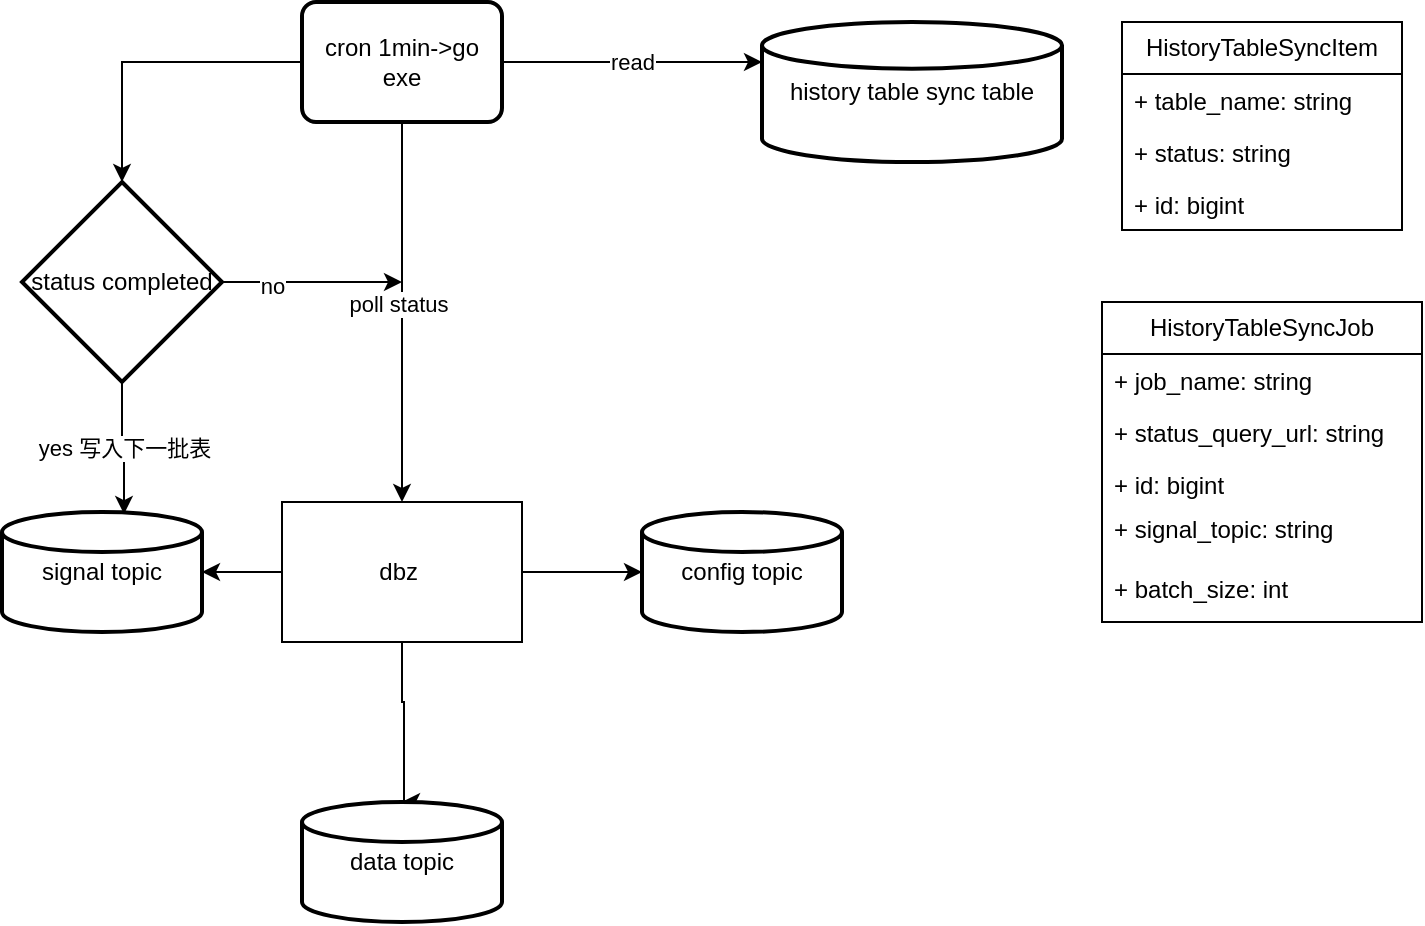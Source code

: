 <mxfile version="23.1.7" type="github">
  <diagram name="第 1 页" id="mN5AgLcgQHXgOPMO2XUk">
    <mxGraphModel dx="1242" dy="703" grid="1" gridSize="10" guides="1" tooltips="1" connect="1" arrows="1" fold="1" page="1" pageScale="1" pageWidth="827" pageHeight="1169" math="0" shadow="0">
      <root>
        <mxCell id="0" />
        <mxCell id="1" parent="0" />
        <mxCell id="8kMtXXIsv-n1UFxot8m4-2" style="edgeStyle=orthogonalEdgeStyle;rounded=0;orthogonalLoop=1;jettySize=auto;html=1;entryX=0;entryY=0.5;entryDx=0;entryDy=0;entryPerimeter=0;" edge="1" parent="1" source="8kMtXXIsv-n1UFxot8m4-1" target="8kMtXXIsv-n1UFxot8m4-3">
          <mxGeometry relative="1" as="geometry">
            <mxPoint x="370" y="340" as="targetPoint" />
          </mxGeometry>
        </mxCell>
        <mxCell id="8kMtXXIsv-n1UFxot8m4-6" style="edgeStyle=orthogonalEdgeStyle;rounded=0;orthogonalLoop=1;jettySize=auto;html=1;entryX=0.5;entryY=0;entryDx=0;entryDy=0;entryPerimeter=0;" edge="1" parent="1" source="8kMtXXIsv-n1UFxot8m4-1" target="8kMtXXIsv-n1UFxot8m4-7">
          <mxGeometry relative="1" as="geometry">
            <mxPoint x="250" y="430" as="targetPoint" />
            <Array as="points">
              <mxPoint x="250" y="400" />
              <mxPoint x="251" y="400" />
            </Array>
          </mxGeometry>
        </mxCell>
        <mxCell id="8kMtXXIsv-n1UFxot8m4-1" value="dbz&amp;nbsp;" style="rounded=0;whiteSpace=wrap;html=1;" vertex="1" parent="1">
          <mxGeometry x="190" y="300" width="120" height="70" as="geometry" />
        </mxCell>
        <mxCell id="8kMtXXIsv-n1UFxot8m4-3" value="config topic" style="strokeWidth=2;html=1;shape=mxgraph.flowchart.database;whiteSpace=wrap;" vertex="1" parent="1">
          <mxGeometry x="370" y="305" width="100" height="60" as="geometry" />
        </mxCell>
        <mxCell id="8kMtXXIsv-n1UFxot8m4-4" value="signal topic" style="strokeWidth=2;html=1;shape=mxgraph.flowchart.database;whiteSpace=wrap;" vertex="1" parent="1">
          <mxGeometry x="50" y="305" width="100" height="60" as="geometry" />
        </mxCell>
        <mxCell id="8kMtXXIsv-n1UFxot8m4-5" style="edgeStyle=orthogonalEdgeStyle;rounded=0;orthogonalLoop=1;jettySize=auto;html=1;entryX=1;entryY=0.5;entryDx=0;entryDy=0;entryPerimeter=0;" edge="1" parent="1" source="8kMtXXIsv-n1UFxot8m4-1" target="8kMtXXIsv-n1UFxot8m4-4">
          <mxGeometry relative="1" as="geometry" />
        </mxCell>
        <mxCell id="8kMtXXIsv-n1UFxot8m4-7" value="data topic" style="strokeWidth=2;html=1;shape=mxgraph.flowchart.database;whiteSpace=wrap;" vertex="1" parent="1">
          <mxGeometry x="200" y="450" width="100" height="60" as="geometry" />
        </mxCell>
        <mxCell id="8kMtXXIsv-n1UFxot8m4-10" style="edgeStyle=orthogonalEdgeStyle;rounded=0;orthogonalLoop=1;jettySize=auto;html=1;entryX=0.5;entryY=0;entryDx=0;entryDy=0;" edge="1" parent="1" source="8kMtXXIsv-n1UFxot8m4-9" target="8kMtXXIsv-n1UFxot8m4-1">
          <mxGeometry relative="1" as="geometry" />
        </mxCell>
        <mxCell id="8kMtXXIsv-n1UFxot8m4-11" value="poll status" style="edgeLabel;html=1;align=center;verticalAlign=middle;resizable=0;points=[];" vertex="1" connectable="0" parent="8kMtXXIsv-n1UFxot8m4-10">
          <mxGeometry x="-0.046" y="-2" relative="1" as="geometry">
            <mxPoint as="offset" />
          </mxGeometry>
        </mxCell>
        <mxCell id="8kMtXXIsv-n1UFxot8m4-9" value="cron 1min-&amp;gt;go exe" style="rounded=1;whiteSpace=wrap;html=1;absoluteArcSize=1;arcSize=14;strokeWidth=2;" vertex="1" parent="1">
          <mxGeometry x="200" y="50" width="100" height="60" as="geometry" />
        </mxCell>
        <mxCell id="8kMtXXIsv-n1UFxot8m4-16" style="edgeStyle=orthogonalEdgeStyle;rounded=0;orthogonalLoop=1;jettySize=auto;html=1;exitX=1;exitY=0.5;exitDx=0;exitDy=0;exitPerimeter=0;" edge="1" parent="1" source="8kMtXXIsv-n1UFxot8m4-12">
          <mxGeometry relative="1" as="geometry">
            <mxPoint x="250" y="190" as="targetPoint" />
          </mxGeometry>
        </mxCell>
        <mxCell id="8kMtXXIsv-n1UFxot8m4-17" value="no" style="edgeLabel;html=1;align=center;verticalAlign=middle;resizable=0;points=[];" vertex="1" connectable="0" parent="8kMtXXIsv-n1UFxot8m4-16">
          <mxGeometry x="-0.448" y="-2" relative="1" as="geometry">
            <mxPoint as="offset" />
          </mxGeometry>
        </mxCell>
        <mxCell id="8kMtXXIsv-n1UFxot8m4-12" value="status completed" style="strokeWidth=2;html=1;shape=mxgraph.flowchart.decision;whiteSpace=wrap;" vertex="1" parent="1">
          <mxGeometry x="60" y="140" width="100" height="100" as="geometry" />
        </mxCell>
        <mxCell id="8kMtXXIsv-n1UFxot8m4-14" style="edgeStyle=orthogonalEdgeStyle;rounded=0;orthogonalLoop=1;jettySize=auto;html=1;entryX=0.5;entryY=0;entryDx=0;entryDy=0;entryPerimeter=0;" edge="1" parent="1" source="8kMtXXIsv-n1UFxot8m4-9" target="8kMtXXIsv-n1UFxot8m4-12">
          <mxGeometry relative="1" as="geometry" />
        </mxCell>
        <mxCell id="8kMtXXIsv-n1UFxot8m4-15" value="yes 写入下一批表" style="edgeStyle=orthogonalEdgeStyle;rounded=0;orthogonalLoop=1;jettySize=auto;html=1;entryX=0.61;entryY=0.017;entryDx=0;entryDy=0;entryPerimeter=0;" edge="1" parent="1" source="8kMtXXIsv-n1UFxot8m4-12" target="8kMtXXIsv-n1UFxot8m4-4">
          <mxGeometry relative="1" as="geometry" />
        </mxCell>
        <mxCell id="8kMtXXIsv-n1UFxot8m4-18" value="history table sync table" style="strokeWidth=2;html=1;shape=mxgraph.flowchart.database;whiteSpace=wrap;" vertex="1" parent="1">
          <mxGeometry x="430" y="60" width="150" height="70" as="geometry" />
        </mxCell>
        <mxCell id="8kMtXXIsv-n1UFxot8m4-19" value="read" style="edgeStyle=orthogonalEdgeStyle;rounded=0;orthogonalLoop=1;jettySize=auto;html=1;entryX=0;entryY=0.286;entryDx=0;entryDy=0;entryPerimeter=0;" edge="1" parent="1" source="8kMtXXIsv-n1UFxot8m4-9" target="8kMtXXIsv-n1UFxot8m4-18">
          <mxGeometry relative="1" as="geometry" />
        </mxCell>
        <mxCell id="8kMtXXIsv-n1UFxot8m4-20" value="HistoryTableSyncItem" style="swimlane;fontStyle=0;childLayout=stackLayout;horizontal=1;startSize=26;fillColor=none;horizontalStack=0;resizeParent=1;resizeParentMax=0;resizeLast=0;collapsible=1;marginBottom=0;whiteSpace=wrap;html=1;" vertex="1" parent="1">
          <mxGeometry x="610" y="60" width="140" height="104" as="geometry" />
        </mxCell>
        <mxCell id="8kMtXXIsv-n1UFxot8m4-21" value="+ table_name: string" style="text;strokeColor=none;fillColor=none;align=left;verticalAlign=top;spacingLeft=4;spacingRight=4;overflow=hidden;rotatable=0;points=[[0,0.5],[1,0.5]];portConstraint=eastwest;whiteSpace=wrap;html=1;" vertex="1" parent="8kMtXXIsv-n1UFxot8m4-20">
          <mxGeometry y="26" width="140" height="26" as="geometry" />
        </mxCell>
        <mxCell id="8kMtXXIsv-n1UFxot8m4-22" value="+ status: string" style="text;strokeColor=none;fillColor=none;align=left;verticalAlign=top;spacingLeft=4;spacingRight=4;overflow=hidden;rotatable=0;points=[[0,0.5],[1,0.5]];portConstraint=eastwest;whiteSpace=wrap;html=1;" vertex="1" parent="8kMtXXIsv-n1UFxot8m4-20">
          <mxGeometry y="52" width="140" height="26" as="geometry" />
        </mxCell>
        <mxCell id="8kMtXXIsv-n1UFxot8m4-23" value="+ id: bigint" style="text;strokeColor=none;fillColor=none;align=left;verticalAlign=top;spacingLeft=4;spacingRight=4;overflow=hidden;rotatable=0;points=[[0,0.5],[1,0.5]];portConstraint=eastwest;whiteSpace=wrap;html=1;" vertex="1" parent="8kMtXXIsv-n1UFxot8m4-20">
          <mxGeometry y="78" width="140" height="26" as="geometry" />
        </mxCell>
        <mxCell id="8kMtXXIsv-n1UFxot8m4-25" value="HistoryTableSyncJob" style="swimlane;fontStyle=0;childLayout=stackLayout;horizontal=1;startSize=26;fillColor=none;horizontalStack=0;resizeParent=1;resizeParentMax=0;resizeLast=0;collapsible=1;marginBottom=0;whiteSpace=wrap;html=1;" vertex="1" parent="1">
          <mxGeometry x="600" y="200" width="160" height="160" as="geometry" />
        </mxCell>
        <mxCell id="8kMtXXIsv-n1UFxot8m4-26" value="+ job_name: string" style="text;strokeColor=none;fillColor=none;align=left;verticalAlign=top;spacingLeft=4;spacingRight=4;overflow=hidden;rotatable=0;points=[[0,0.5],[1,0.5]];portConstraint=eastwest;whiteSpace=wrap;html=1;" vertex="1" parent="8kMtXXIsv-n1UFxot8m4-25">
          <mxGeometry y="26" width="160" height="26" as="geometry" />
        </mxCell>
        <mxCell id="8kMtXXIsv-n1UFxot8m4-27" value="+ status_query_url: string" style="text;strokeColor=none;fillColor=none;align=left;verticalAlign=top;spacingLeft=4;spacingRight=4;overflow=hidden;rotatable=0;points=[[0,0.5],[1,0.5]];portConstraint=eastwest;whiteSpace=wrap;html=1;" vertex="1" parent="8kMtXXIsv-n1UFxot8m4-25">
          <mxGeometry y="52" width="160" height="26" as="geometry" />
        </mxCell>
        <mxCell id="8kMtXXIsv-n1UFxot8m4-28" value="+ id: bigint" style="text;strokeColor=none;fillColor=none;align=left;verticalAlign=top;spacingLeft=4;spacingRight=4;overflow=hidden;rotatable=0;points=[[0,0.5],[1,0.5]];portConstraint=eastwest;whiteSpace=wrap;html=1;" vertex="1" parent="8kMtXXIsv-n1UFxot8m4-25">
          <mxGeometry y="78" width="160" height="22" as="geometry" />
        </mxCell>
        <mxCell id="8kMtXXIsv-n1UFxot8m4-29" value="+ signal_topic: string" style="text;strokeColor=none;fillColor=none;align=left;verticalAlign=top;spacingLeft=4;spacingRight=4;overflow=hidden;rotatable=0;points=[[0,0.5],[1,0.5]];portConstraint=eastwest;whiteSpace=wrap;html=1;" vertex="1" parent="8kMtXXIsv-n1UFxot8m4-25">
          <mxGeometry y="100" width="160" height="30" as="geometry" />
        </mxCell>
        <mxCell id="8kMtXXIsv-n1UFxot8m4-30" value="+ batch_size: int" style="text;strokeColor=none;fillColor=none;align=left;verticalAlign=top;spacingLeft=4;spacingRight=4;overflow=hidden;rotatable=0;points=[[0,0.5],[1,0.5]];portConstraint=eastwest;whiteSpace=wrap;html=1;" vertex="1" parent="8kMtXXIsv-n1UFxot8m4-25">
          <mxGeometry y="130" width="160" height="30" as="geometry" />
        </mxCell>
      </root>
    </mxGraphModel>
  </diagram>
</mxfile>
